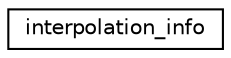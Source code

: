 digraph "Graphical Class Hierarchy"
{
 // INTERACTIVE_SVG=YES
  edge [fontname="Helvetica",fontsize="10",labelfontname="Helvetica",labelfontsize="10"];
  node [fontname="Helvetica",fontsize="10",shape=record];
  rankdir="LR";
  Node0 [label="interpolation_info",height=0.2,width=0.4,color="black", fillcolor="white", style="filled",URL="$structinterpolation__info.html"];
}
